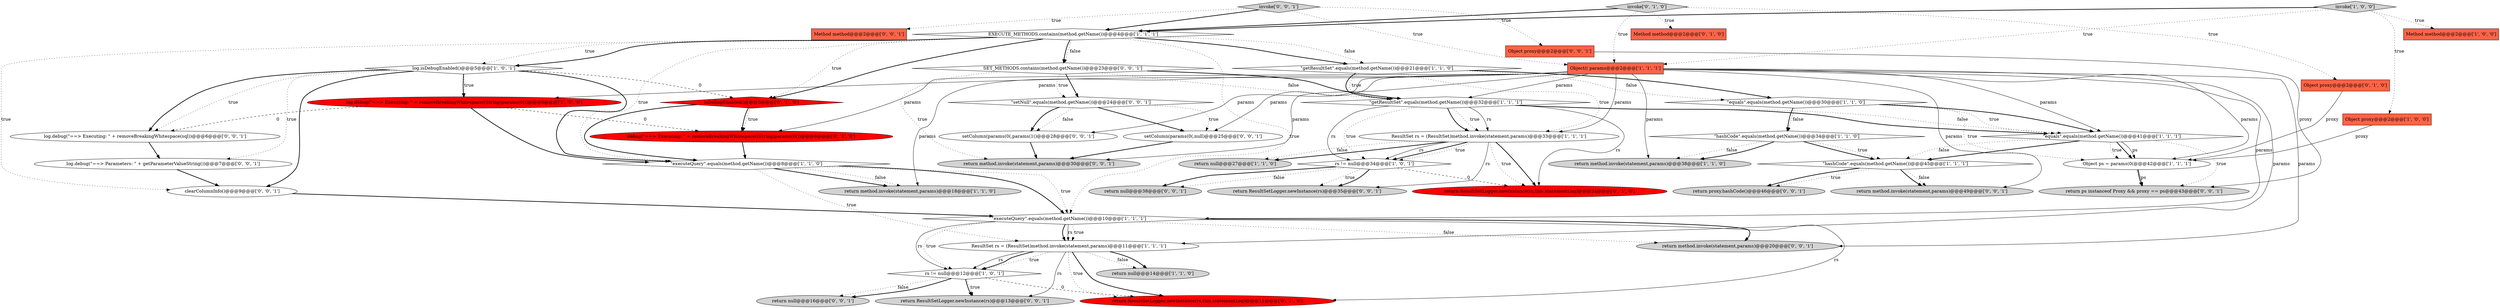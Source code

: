 digraph {
33 [style = filled, label = "return method.invoke(statement,params)@@@20@@@['0', '0', '1']", fillcolor = lightgray, shape = ellipse image = "AAA0AAABBB3BBB"];
24 [style = filled, label = "return ResultSetLogger.newInstance(rs,this.statementLog)@@@24@@@['0', '1', '0']", fillcolor = red, shape = ellipse image = "AAA1AAABBB2BBB"];
44 [style = filled, label = "Method method@@@2@@@['0', '0', '1']", fillcolor = tomato, shape = box image = "AAA0AAABBB3BBB"];
34 [style = filled, label = "return proxy.hashCode()@@@46@@@['0', '0', '1']", fillcolor = lightgray, shape = ellipse image = "AAA0AAABBB3BBB"];
0 [style = filled, label = "\"equals\".equals(method.getName())@@@30@@@['1', '1', '0']", fillcolor = white, shape = diamond image = "AAA0AAABBB1BBB"];
47 [style = filled, label = "return ResultSetLogger.newInstance(rs)@@@13@@@['0', '0', '1']", fillcolor = lightgray, shape = ellipse image = "AAA0AAABBB3BBB"];
14 [style = filled, label = "\"equals\".equals(method.getName())@@@41@@@['1', '1', '1']", fillcolor = white, shape = diamond image = "AAA0AAABBB1BBB"];
31 [style = filled, label = "return null@@@16@@@['0', '0', '1']", fillcolor = lightgray, shape = ellipse image = "AAA0AAABBB3BBB"];
45 [style = filled, label = "clearColumnInfo()@@@9@@@['0', '0', '1']", fillcolor = white, shape = ellipse image = "AAA0AAABBB3BBB"];
15 [style = filled, label = "return method.invoke(statement,params)@@@38@@@['1', '1', '0']", fillcolor = lightgray, shape = ellipse image = "AAA0AAABBB1BBB"];
12 [style = filled, label = "\"getResultSet\".equals(method.getName())@@@21@@@['1', '1', '0']", fillcolor = white, shape = diamond image = "AAA0AAABBB1BBB"];
41 [style = filled, label = "invoke['0', '0', '1']", fillcolor = lightgray, shape = diamond image = "AAA0AAABBB3BBB"];
7 [style = filled, label = "log.debug(\"==> Executing: \" + removeBreakingWhitespace((String)params(0())@@@6@@@['1', '0', '0']", fillcolor = red, shape = ellipse image = "AAA1AAABBB1BBB"];
21 [style = filled, label = "log.isDebugEnabled()@@@5@@@['1', '0', '1']", fillcolor = white, shape = diamond image = "AAA0AAABBB1BBB"];
40 [style = filled, label = "return method.invoke(statement,params)@@@30@@@['0', '0', '1']", fillcolor = lightgray, shape = ellipse image = "AAA0AAABBB3BBB"];
4 [style = filled, label = "\"executeQuery\".equals(method.getName())@@@8@@@['1', '1', '0']", fillcolor = white, shape = diamond image = "AAA0AAABBB1BBB"];
30 [style = filled, label = "debug(\"==> Executing: \" + removeBreakingWhitespace((String)params(0())@@@6@@@['0', '1', '0']", fillcolor = red, shape = ellipse image = "AAA1AAABBB2BBB"];
1 [style = filled, label = "EXECUTE_METHODS.contains(method.getName())@@@4@@@['1', '1', '1']", fillcolor = white, shape = diamond image = "AAA0AAABBB1BBB"];
43 [style = filled, label = "setColumn(params(0(,params(1()@@@28@@@['0', '0', '1']", fillcolor = white, shape = ellipse image = "AAA0AAABBB3BBB"];
11 [style = filled, label = "Object ps = params(0(@@@42@@@['1', '1', '1']", fillcolor = white, shape = ellipse image = "AAA0AAABBB1BBB"];
26 [style = filled, label = "isDebugEnabled()@@@5@@@['0', '1', '0']", fillcolor = red, shape = diamond image = "AAA1AAABBB2BBB"];
38 [style = filled, label = "setColumn(params(0(,null)@@@25@@@['0', '0', '1']", fillcolor = white, shape = ellipse image = "AAA0AAABBB3BBB"];
49 [style = filled, label = "return method.invoke(statement,params)@@@49@@@['0', '0', '1']", fillcolor = lightgray, shape = ellipse image = "AAA0AAABBB3BBB"];
39 [style = filled, label = "log.debug(\"==> Executing: \" + removeBreakingWhitespace(sql))@@@6@@@['0', '0', '1']", fillcolor = white, shape = ellipse image = "AAA0AAABBB3BBB"];
32 [style = filled, label = "return ps instanceof Proxy && proxy == ps@@@43@@@['0', '0', '1']", fillcolor = lightgray, shape = ellipse image = "AAA0AAABBB3BBB"];
6 [style = filled, label = "rs != null@@@12@@@['1', '0', '1']", fillcolor = white, shape = diamond image = "AAA0AAABBB1BBB"];
27 [style = filled, label = "Method method@@@2@@@['0', '1', '0']", fillcolor = tomato, shape = box image = "AAA0AAABBB2BBB"];
35 [style = filled, label = "return ResultSetLogger.newInstance(rs)@@@35@@@['0', '0', '1']", fillcolor = lightgray, shape = ellipse image = "AAA0AAABBB3BBB"];
20 [style = filled, label = "\"hashCode\".equals(method.getName())@@@45@@@['1', '1', '1']", fillcolor = white, shape = diamond image = "AAA0AAABBB1BBB"];
22 [style = filled, label = "return null@@@27@@@['1', '1', '0']", fillcolor = lightgray, shape = ellipse image = "AAA0AAABBB1BBB"];
16 [style = filled, label = "Object(( params@@@2@@@['1', '1', '1']", fillcolor = tomato, shape = box image = "AAA0AAABBB1BBB"];
13 [style = filled, label = "return method.invoke(statement,params)@@@18@@@['1', '1', '0']", fillcolor = lightgray, shape = ellipse image = "AAA0AAABBB1BBB"];
2 [style = filled, label = "Object proxy@@@2@@@['1', '0', '0']", fillcolor = tomato, shape = box image = "AAA0AAABBB1BBB"];
18 [style = filled, label = "\"executeQuery\".equals(method.getName())@@@10@@@['1', '1', '1']", fillcolor = white, shape = diamond image = "AAA0AAABBB1BBB"];
25 [style = filled, label = "return ResultSetLogger.newInstance(rs,this.statementLog)@@@11@@@['0', '1', '0']", fillcolor = red, shape = ellipse image = "AAA1AAABBB2BBB"];
46 [style = filled, label = "SET_METHODS.contains(method.getName())@@@23@@@['0', '0', '1']", fillcolor = white, shape = diamond image = "AAA0AAABBB3BBB"];
36 [style = filled, label = "return null@@@38@@@['0', '0', '1']", fillcolor = lightgray, shape = ellipse image = "AAA0AAABBB3BBB"];
42 [style = filled, label = "log.debug(\"==> Parameters: \" + getParameterValueString())@@@7@@@['0', '0', '1']", fillcolor = white, shape = ellipse image = "AAA0AAABBB3BBB"];
28 [style = filled, label = "invoke['0', '1', '0']", fillcolor = lightgray, shape = diamond image = "AAA0AAABBB2BBB"];
8 [style = filled, label = "ResultSet rs = (ResultSet)method.invoke(statement,params)@@@33@@@['1', '1', '1']", fillcolor = white, shape = ellipse image = "AAA0AAABBB1BBB"];
9 [style = filled, label = "\"hashCode\".equals(method.getName())@@@34@@@['1', '1', '0']", fillcolor = white, shape = diamond image = "AAA0AAABBB1BBB"];
37 [style = filled, label = "Object proxy@@@2@@@['0', '0', '1']", fillcolor = tomato, shape = box image = "AAA0AAABBB3BBB"];
5 [style = filled, label = "rs != null@@@34@@@['1', '0', '1']", fillcolor = white, shape = diamond image = "AAA0AAABBB1BBB"];
23 [style = filled, label = "\"getResultSet\".equals(method.getName())@@@32@@@['1', '1', '1']", fillcolor = white, shape = diamond image = "AAA0AAABBB1BBB"];
17 [style = filled, label = "invoke['1', '0', '0']", fillcolor = lightgray, shape = diamond image = "AAA0AAABBB1BBB"];
48 [style = filled, label = "\"setNull\".equals(method.getName())@@@24@@@['0', '0', '1']", fillcolor = white, shape = diamond image = "AAA0AAABBB3BBB"];
10 [style = filled, label = "ResultSet rs = (ResultSet)method.invoke(statement,params)@@@11@@@['1', '1', '1']", fillcolor = white, shape = ellipse image = "AAA0AAABBB1BBB"];
19 [style = filled, label = "return null@@@14@@@['1', '1', '0']", fillcolor = lightgray, shape = ellipse image = "AAA0AAABBB1BBB"];
29 [style = filled, label = "Object proxy@@@2@@@['0', '1', '0']", fillcolor = tomato, shape = box image = "AAA0AAABBB2BBB"];
3 [style = filled, label = "Method method@@@2@@@['1', '0', '0']", fillcolor = tomato, shape = box image = "AAA0AAABBB1BBB"];
4->18 [style = dotted, label="true"];
14->32 [style = dotted, label="true"];
18->25 [style = solid, label="rs"];
1->46 [style = dotted, label="false"];
16->33 [style = solid, label="params"];
42->45 [style = bold, label=""];
12->8 [style = dotted, label="true"];
10->19 [style = bold, label=""];
5->24 [style = dashed, label="0"];
28->16 [style = dotted, label="true"];
23->5 [style = dotted, label="true"];
1->21 [style = dotted, label="true"];
10->19 [style = dotted, label="false"];
46->48 [style = bold, label=""];
1->46 [style = bold, label=""];
43->40 [style = bold, label=""];
0->14 [style = bold, label=""];
1->12 [style = dotted, label="false"];
48->43 [style = dotted, label="false"];
26->30 [style = dotted, label="true"];
48->43 [style = bold, label=""];
1->21 [style = bold, label=""];
21->7 [style = dotted, label="true"];
46->48 [style = dotted, label="true"];
21->39 [style = dotted, label="true"];
1->12 [style = bold, label=""];
14->11 [style = dotted, label="true"];
17->2 [style = dotted, label="true"];
14->20 [style = dotted, label="false"];
28->27 [style = dotted, label="true"];
8->35 [style = solid, label="rs"];
16->7 [style = solid, label="params"];
16->38 [style = solid, label="params"];
0->11 [style = dotted, label="true"];
14->11 [style = bold, label=""];
20->34 [style = dotted, label="true"];
5->36 [style = bold, label=""];
16->13 [style = solid, label="params"];
14->20 [style = bold, label=""];
16->10 [style = solid, label="params"];
23->5 [style = solid, label="rs"];
9->15 [style = dotted, label="false"];
21->42 [style = dotted, label="true"];
10->6 [style = dotted, label="true"];
1->45 [style = dotted, label="true"];
46->40 [style = dotted, label="true"];
12->23 [style = dotted, label="true"];
20->34 [style = bold, label=""];
16->49 [style = solid, label="params"];
10->6 [style = solid, label="rs"];
6->31 [style = dotted, label="false"];
16->14 [style = solid, label="params"];
4->18 [style = bold, label=""];
1->4 [style = dotted, label="true"];
23->8 [style = bold, label=""];
23->24 [style = solid, label="rs"];
4->13 [style = dotted, label="false"];
26->4 [style = bold, label=""];
17->3 [style = dotted, label="true"];
46->23 [style = dotted, label="false"];
8->22 [style = bold, label=""];
16->11 [style = solid, label="params"];
18->6 [style = dotted, label="true"];
1->18 [style = dotted, label="true"];
17->16 [style = dotted, label="true"];
23->14 [style = bold, label=""];
28->29 [style = dotted, label="true"];
21->45 [style = bold, label=""];
1->26 [style = dotted, label="true"];
10->25 [style = dotted, label="true"];
16->43 [style = solid, label="params"];
37->32 [style = solid, label="proxy"];
10->25 [style = bold, label=""];
21->7 [style = bold, label=""];
8->22 [style = dotted, label="false"];
0->14 [style = dotted, label="true"];
14->11 [style = solid, label="ps"];
7->39 [style = dashed, label="0"];
39->42 [style = bold, label=""];
6->47 [style = bold, label=""];
21->4 [style = bold, label=""];
6->47 [style = dotted, label="true"];
8->24 [style = bold, label=""];
17->1 [style = bold, label=""];
4->10 [style = dotted, label="true"];
41->16 [style = dotted, label="true"];
4->13 [style = bold, label=""];
18->33 [style = bold, label=""];
18->6 [style = solid, label="rs"];
10->47 [style = solid, label="rs"];
9->20 [style = bold, label=""];
11->32 [style = bold, label=""];
7->4 [style = bold, label=""];
41->37 [style = dotted, label="true"];
16->40 [style = solid, label="params"];
10->6 [style = bold, label=""];
8->24 [style = dotted, label="true"];
18->10 [style = dotted, label="true"];
0->9 [style = dotted, label="false"];
16->23 [style = solid, label="params"];
5->35 [style = dotted, label="true"];
18->10 [style = bold, label=""];
20->49 [style = dotted, label="false"];
21->39 [style = bold, label=""];
21->26 [style = dashed, label="0"];
18->10 [style = solid, label="rs"];
9->20 [style = dotted, label="true"];
20->49 [style = bold, label=""];
16->30 [style = solid, label="params"];
18->33 [style = dotted, label="false"];
38->40 [style = bold, label=""];
46->23 [style = bold, label=""];
41->44 [style = dotted, label="true"];
48->38 [style = dotted, label="true"];
5->35 [style = bold, label=""];
16->8 [style = solid, label="params"];
16->18 [style = solid, label="params"];
45->18 [style = bold, label=""];
0->9 [style = bold, label=""];
23->8 [style = dotted, label="true"];
5->36 [style = dotted, label="false"];
8->5 [style = solid, label="rs"];
16->15 [style = solid, label="params"];
12->0 [style = dotted, label="false"];
23->8 [style = solid, label="rs"];
11->32 [style = solid, label="ps"];
28->1 [style = bold, label=""];
41->1 [style = bold, label=""];
1->26 [style = bold, label=""];
12->0 [style = bold, label=""];
2->11 [style = solid, label="proxy"];
29->11 [style = solid, label="proxy"];
26->30 [style = bold, label=""];
23->14 [style = dotted, label="false"];
6->31 [style = bold, label=""];
48->38 [style = bold, label=""];
8->5 [style = bold, label=""];
6->25 [style = dashed, label="0"];
8->5 [style = dotted, label="true"];
9->15 [style = bold, label=""];
30->4 [style = bold, label=""];
7->30 [style = dashed, label="0"];
12->23 [style = bold, label=""];
}

